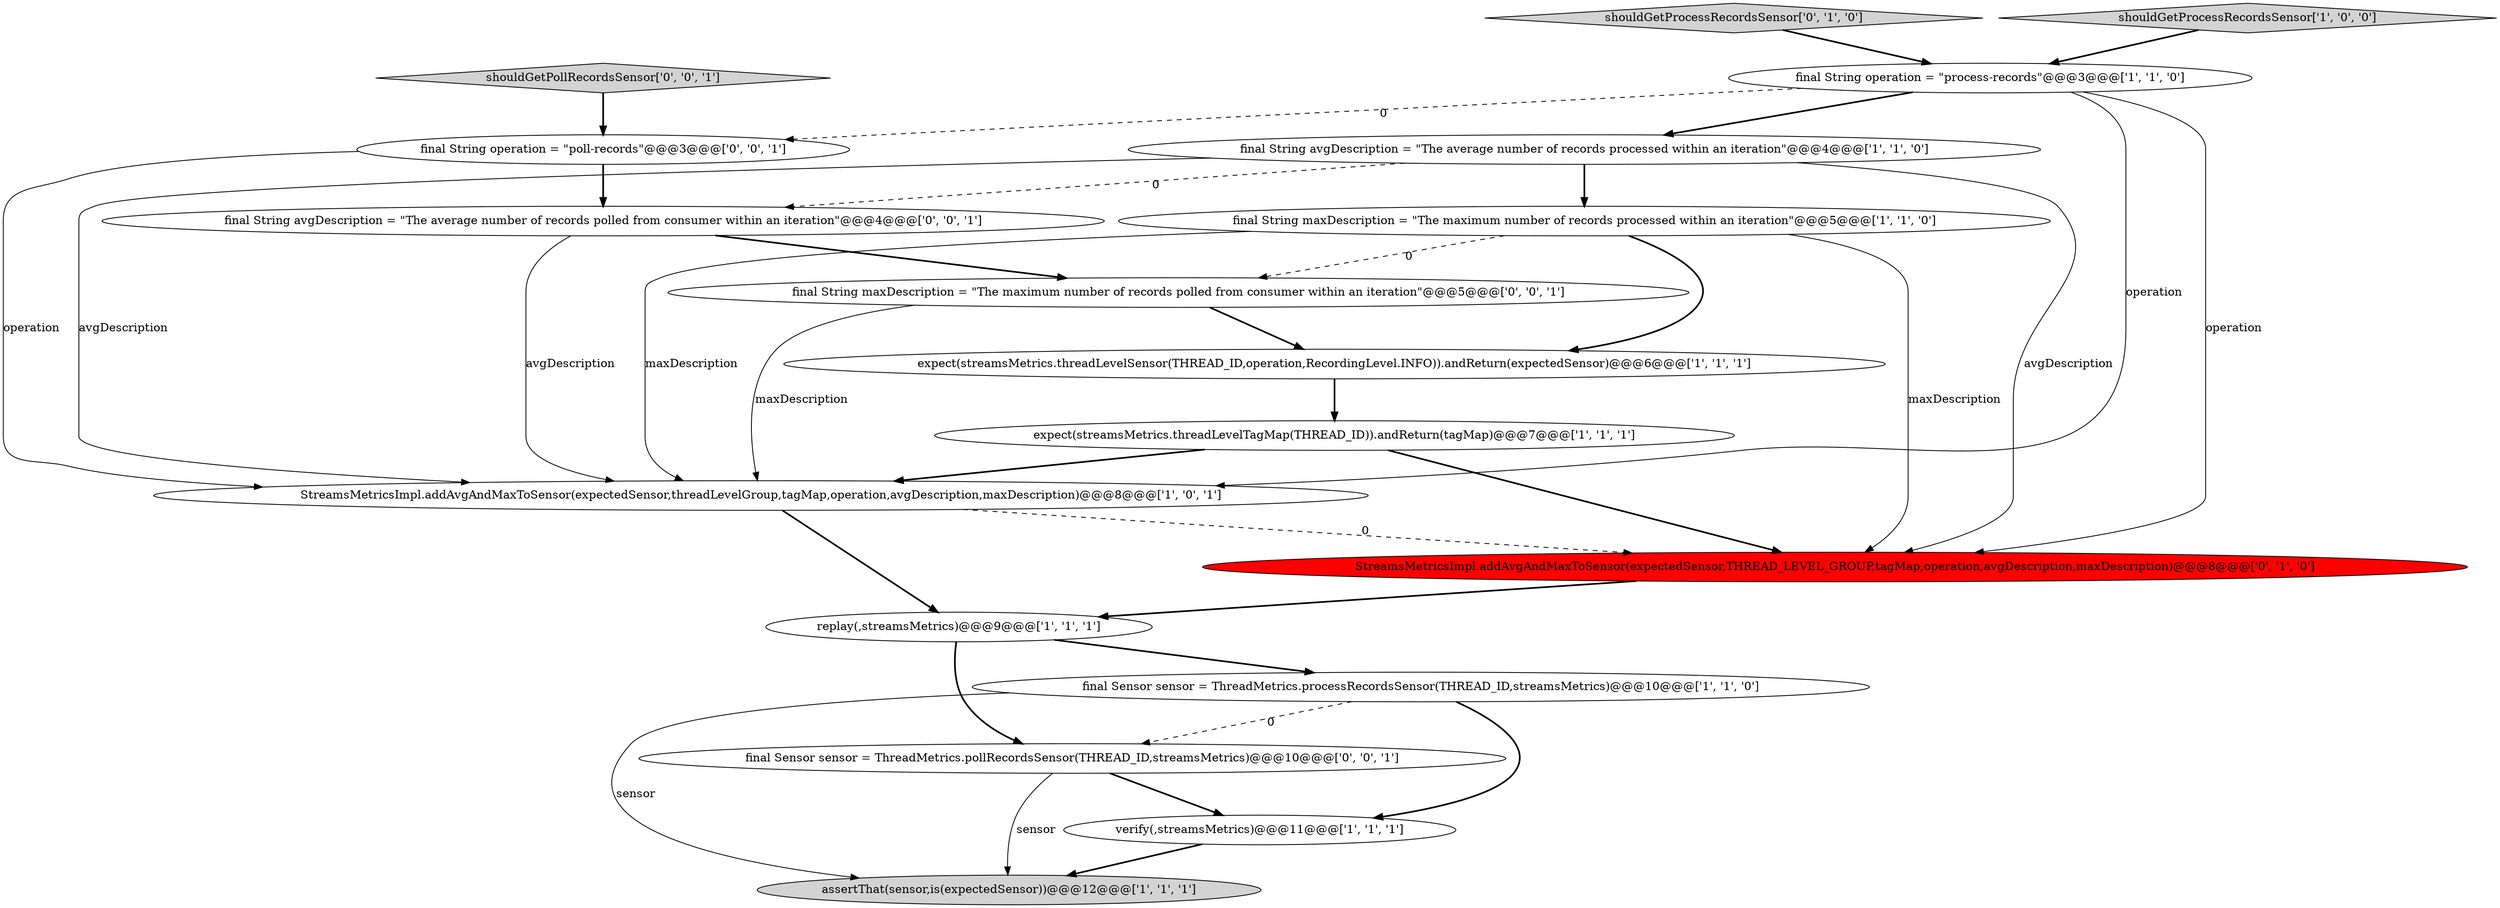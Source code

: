 digraph {
3 [style = filled, label = "verify(,streamsMetrics)@@@11@@@['1', '1', '1']", fillcolor = white, shape = ellipse image = "AAA0AAABBB1BBB"];
2 [style = filled, label = "assertThat(sensor,is(expectedSensor))@@@12@@@['1', '1', '1']", fillcolor = lightgray, shape = ellipse image = "AAA0AAABBB1BBB"];
7 [style = filled, label = "expect(streamsMetrics.threadLevelTagMap(THREAD_ID)).andReturn(tagMap)@@@7@@@['1', '1', '1']", fillcolor = white, shape = ellipse image = "AAA0AAABBB1BBB"];
1 [style = filled, label = "replay(,streamsMetrics)@@@9@@@['1', '1', '1']", fillcolor = white, shape = ellipse image = "AAA0AAABBB1BBB"];
8 [style = filled, label = "final String operation = \"process-records\"@@@3@@@['1', '1', '0']", fillcolor = white, shape = ellipse image = "AAA0AAABBB1BBB"];
13 [style = filled, label = "final Sensor sensor = ThreadMetrics.pollRecordsSensor(THREAD_ID,streamsMetrics)@@@10@@@['0', '0', '1']", fillcolor = white, shape = ellipse image = "AAA0AAABBB3BBB"];
12 [style = filled, label = "shouldGetProcessRecordsSensor['0', '1', '0']", fillcolor = lightgray, shape = diamond image = "AAA0AAABBB2BBB"];
17 [style = filled, label = "final String operation = \"poll-records\"@@@3@@@['0', '0', '1']", fillcolor = white, shape = ellipse image = "AAA0AAABBB3BBB"];
6 [style = filled, label = "shouldGetProcessRecordsSensor['1', '0', '0']", fillcolor = lightgray, shape = diamond image = "AAA0AAABBB1BBB"];
0 [style = filled, label = "StreamsMetricsImpl.addAvgAndMaxToSensor(expectedSensor,threadLevelGroup,tagMap,operation,avgDescription,maxDescription)@@@8@@@['1', '0', '1']", fillcolor = white, shape = ellipse image = "AAA0AAABBB1BBB"];
11 [style = filled, label = "StreamsMetricsImpl.addAvgAndMaxToSensor(expectedSensor,THREAD_LEVEL_GROUP,tagMap,operation,avgDescription,maxDescription)@@@8@@@['0', '1', '0']", fillcolor = red, shape = ellipse image = "AAA1AAABBB2BBB"];
14 [style = filled, label = "final String avgDescription = \"The average number of records polled from consumer within an iteration\"@@@4@@@['0', '0', '1']", fillcolor = white, shape = ellipse image = "AAA0AAABBB3BBB"];
5 [style = filled, label = "final String avgDescription = \"The average number of records processed within an iteration\"@@@4@@@['1', '1', '0']", fillcolor = white, shape = ellipse image = "AAA0AAABBB1BBB"];
9 [style = filled, label = "final String maxDescription = \"The maximum number of records processed within an iteration\"@@@5@@@['1', '1', '0']", fillcolor = white, shape = ellipse image = "AAA0AAABBB1BBB"];
15 [style = filled, label = "shouldGetPollRecordsSensor['0', '0', '1']", fillcolor = lightgray, shape = diamond image = "AAA0AAABBB3BBB"];
10 [style = filled, label = "expect(streamsMetrics.threadLevelSensor(THREAD_ID,operation,RecordingLevel.INFO)).andReturn(expectedSensor)@@@6@@@['1', '1', '1']", fillcolor = white, shape = ellipse image = "AAA0AAABBB1BBB"];
4 [style = filled, label = "final Sensor sensor = ThreadMetrics.processRecordsSensor(THREAD_ID,streamsMetrics)@@@10@@@['1', '1', '0']", fillcolor = white, shape = ellipse image = "AAA0AAABBB1BBB"];
16 [style = filled, label = "final String maxDescription = \"The maximum number of records polled from consumer within an iteration\"@@@5@@@['0', '0', '1']", fillcolor = white, shape = ellipse image = "AAA0AAABBB3BBB"];
14->16 [style = bold, label=""];
4->3 [style = bold, label=""];
1->4 [style = bold, label=""];
8->11 [style = solid, label="operation"];
9->11 [style = solid, label="maxDescription"];
7->11 [style = bold, label=""];
5->14 [style = dashed, label="0"];
9->16 [style = dashed, label="0"];
5->9 [style = bold, label=""];
11->1 [style = bold, label=""];
16->10 [style = bold, label=""];
7->0 [style = bold, label=""];
0->11 [style = dashed, label="0"];
4->2 [style = solid, label="sensor"];
9->10 [style = bold, label=""];
10->7 [style = bold, label=""];
1->13 [style = bold, label=""];
9->0 [style = solid, label="maxDescription"];
5->11 [style = solid, label="avgDescription"];
15->17 [style = bold, label=""];
8->5 [style = bold, label=""];
3->2 [style = bold, label=""];
13->3 [style = bold, label=""];
17->0 [style = solid, label="operation"];
17->14 [style = bold, label=""];
12->8 [style = bold, label=""];
0->1 [style = bold, label=""];
6->8 [style = bold, label=""];
16->0 [style = solid, label="maxDescription"];
8->17 [style = dashed, label="0"];
4->13 [style = dashed, label="0"];
5->0 [style = solid, label="avgDescription"];
8->0 [style = solid, label="operation"];
13->2 [style = solid, label="sensor"];
14->0 [style = solid, label="avgDescription"];
}
